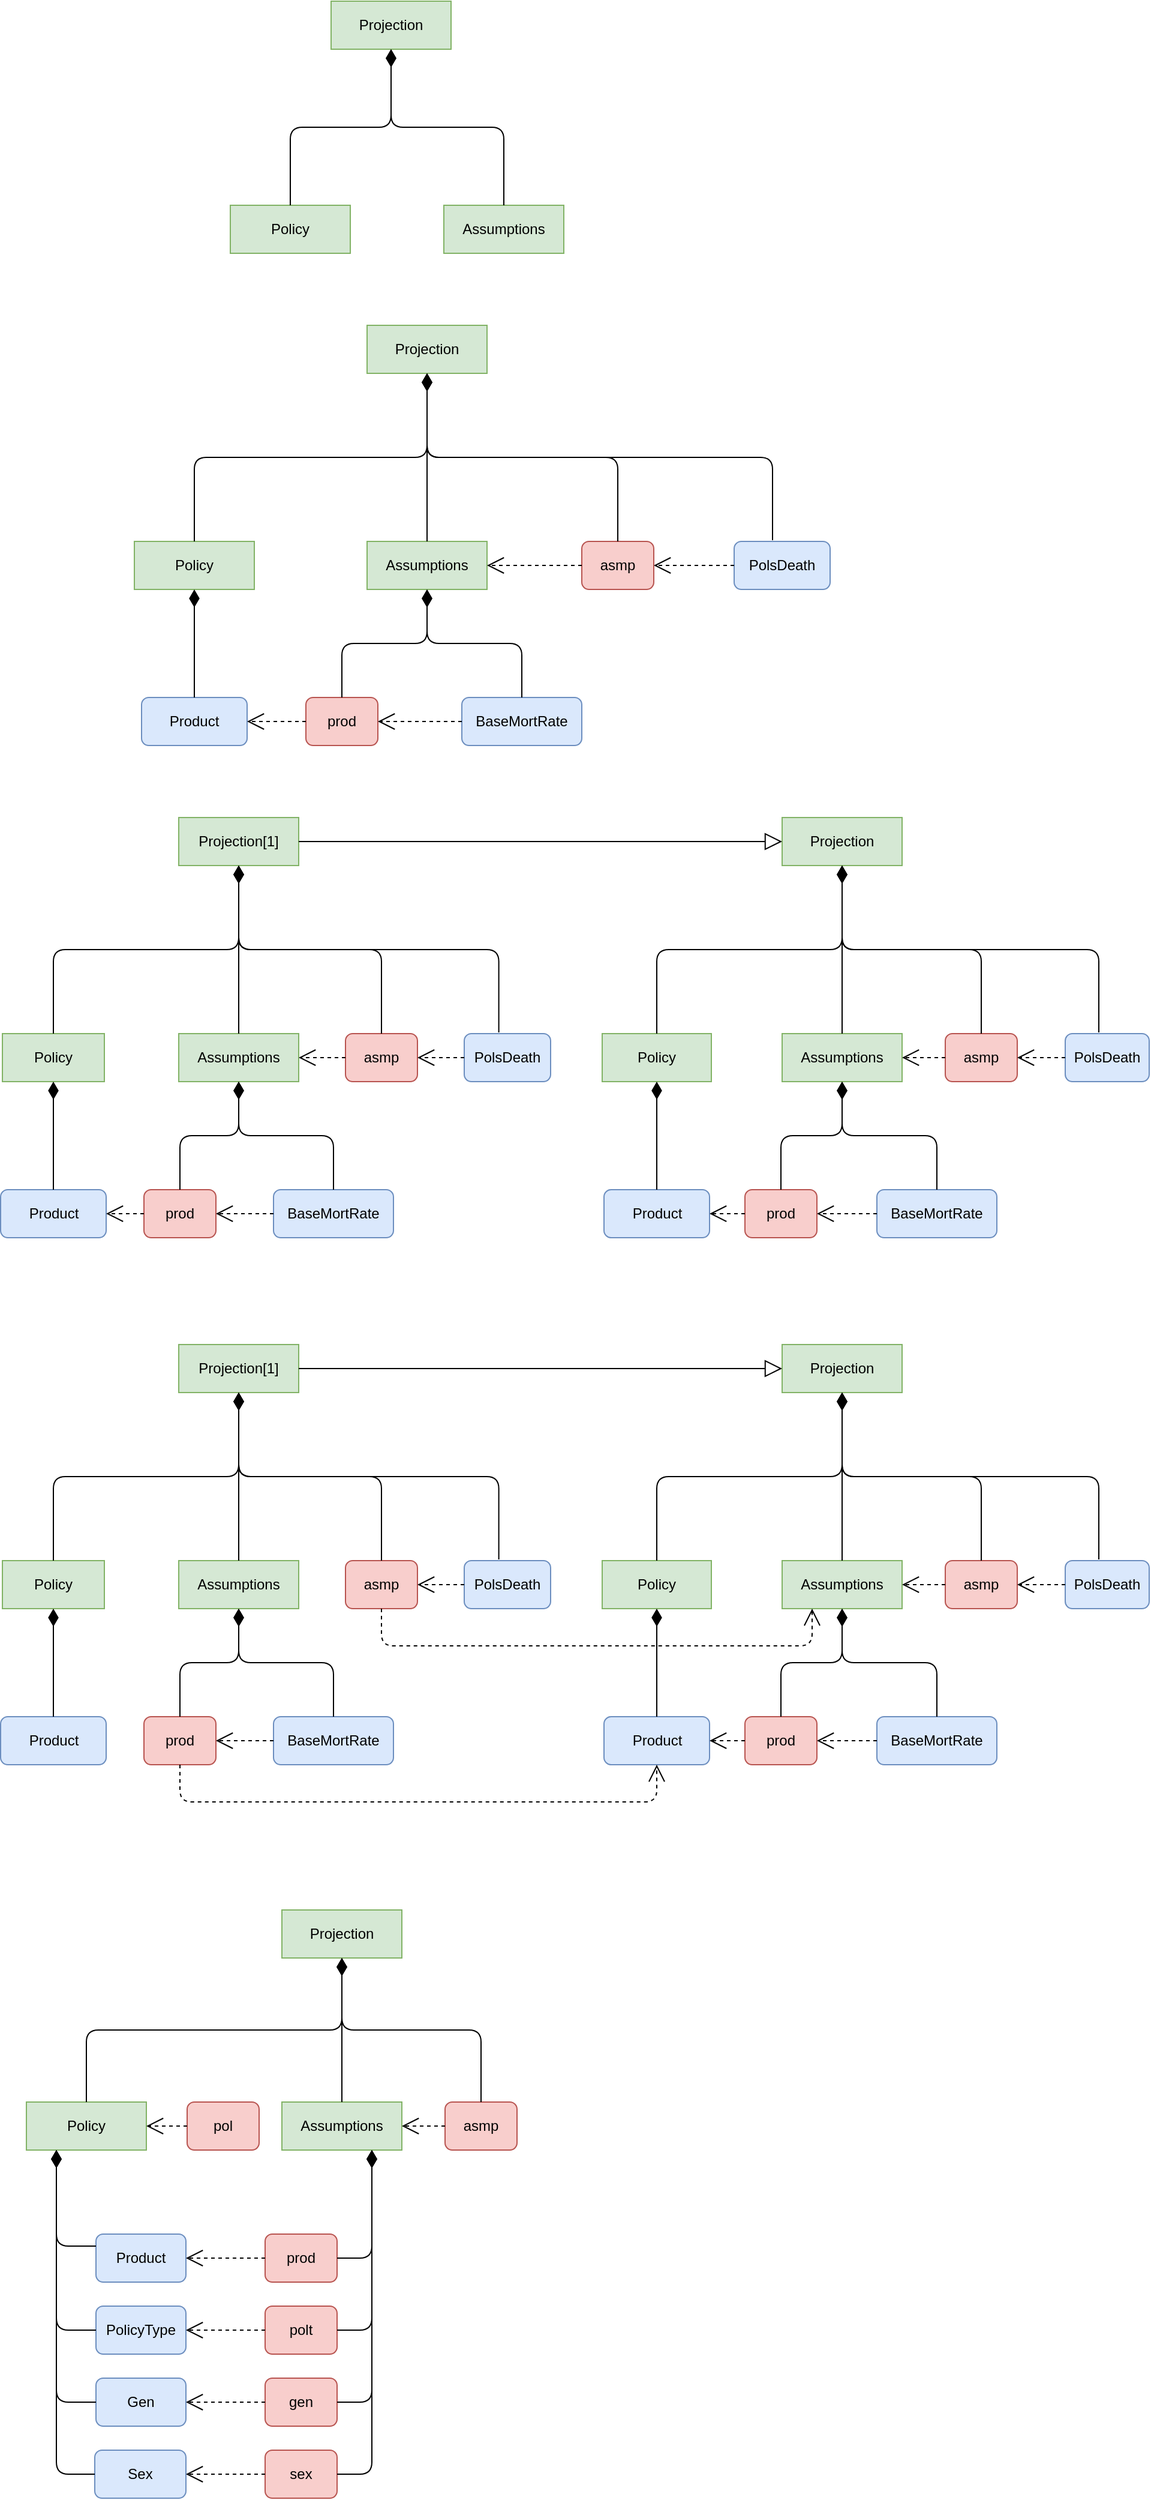 <mxfile version="13.6.2" type="device"><diagram id="m_EPO4i9GyNIxP_G-OGp" name="Page-1"><mxGraphModel dx="2387" dy="968" grid="1" gridSize="10" guides="1" tooltips="1" connect="1" arrows="1" fold="1" page="1" pageScale="1" pageWidth="827" pageHeight="1169" math="0" shadow="0"><root><mxCell id="0"/><mxCell id="1" parent="0"/><mxCell id="fGiJlLng7dTFFNnTPy8S-1" value="Projection" style="rounded=0;whiteSpace=wrap;html=1;fillColor=#d5e8d4;strokeColor=#82b366;" vertex="1" parent="1"><mxGeometry x="294" y="320" width="100" height="40" as="geometry"/></mxCell><mxCell id="fGiJlLng7dTFFNnTPy8S-2" value="Policy" style="rounded=0;whiteSpace=wrap;html=1;fillColor=#d5e8d4;strokeColor=#82b366;" vertex="1" parent="1"><mxGeometry x="100" y="500" width="100" height="40" as="geometry"/></mxCell><mxCell id="fGiJlLng7dTFFNnTPy8S-11" value="" style="endArrow=diamondThin;endFill=1;endSize=12;html=1;entryX=0.5;entryY=1;entryDx=0;entryDy=0;exitX=0.5;exitY=0;exitDx=0;exitDy=0;edgeStyle=orthogonalEdgeStyle;" edge="1" parent="1" source="fGiJlLng7dTFFNnTPy8S-2" target="fGiJlLng7dTFFNnTPy8S-1"><mxGeometry width="160" relative="1" as="geometry"><mxPoint x="151" y="630" as="sourcePoint"/><mxPoint x="311" y="630" as="targetPoint"/></mxGeometry></mxCell><mxCell id="fGiJlLng7dTFFNnTPy8S-52" value="Assumptions" style="rounded=0;whiteSpace=wrap;html=1;fillColor=#d5e8d4;strokeColor=#82b366;" vertex="1" parent="1"><mxGeometry x="294" y="500" width="100" height="40" as="geometry"/></mxCell><mxCell id="fGiJlLng7dTFFNnTPy8S-54" value="PolsDeath" style="rounded=1;whiteSpace=wrap;html=1;fillColor=#dae8fc;strokeColor=#6c8ebf;" vertex="1" parent="1"><mxGeometry x="600" y="500" width="80" height="40" as="geometry"/></mxCell><mxCell id="fGiJlLng7dTFFNnTPy8S-55" value="BaseMortRate" style="rounded=1;whiteSpace=wrap;html=1;fillColor=#dae8fc;strokeColor=#6c8ebf;" vertex="1" parent="1"><mxGeometry x="373" y="630" width="100" height="40" as="geometry"/></mxCell><mxCell id="fGiJlLng7dTFFNnTPy8S-56" value="Product" style="rounded=1;whiteSpace=wrap;html=1;fillColor=#dae8fc;strokeColor=#6c8ebf;" vertex="1" parent="1"><mxGeometry x="106" y="630" width="88" height="40" as="geometry"/></mxCell><mxCell id="fGiJlLng7dTFFNnTPy8S-57" value="" style="endArrow=diamondThin;endFill=1;endSize=12;html=1;entryX=0.5;entryY=1;entryDx=0;entryDy=0;exitX=0.5;exitY=0;exitDx=0;exitDy=0;edgeStyle=orthogonalEdgeStyle;" edge="1" parent="1" source="fGiJlLng7dTFFNnTPy8S-52" target="fGiJlLng7dTFFNnTPy8S-1"><mxGeometry width="160" relative="1" as="geometry"><mxPoint x="191" y="510" as="sourcePoint"/><mxPoint x="281" y="420" as="targetPoint"/></mxGeometry></mxCell><mxCell id="fGiJlLng7dTFFNnTPy8S-58" value="" style="endArrow=diamondThin;endFill=1;endSize=12;html=1;entryX=0.5;entryY=1;entryDx=0;entryDy=0;exitX=0.5;exitY=0;exitDx=0;exitDy=0;edgeStyle=orthogonalEdgeStyle;" edge="1" parent="1" source="fGiJlLng7dTFFNnTPy8S-56" target="fGiJlLng7dTFFNnTPy8S-2"><mxGeometry width="160" relative="1" as="geometry"><mxPoint x="160" y="510" as="sourcePoint"/><mxPoint x="236" y="420" as="targetPoint"/></mxGeometry></mxCell><mxCell id="fGiJlLng7dTFFNnTPy8S-59" value="" style="endArrow=diamondThin;endFill=1;endSize=12;html=1;entryX=0.5;entryY=1;entryDx=0;entryDy=0;exitX=0.5;exitY=0;exitDx=0;exitDy=0;edgeStyle=orthogonalEdgeStyle;" edge="1" parent="1" source="fGiJlLng7dTFFNnTPy8S-55" target="fGiJlLng7dTFFNnTPy8S-52"><mxGeometry width="160" relative="1" as="geometry"><mxPoint x="183" y="620" as="sourcePoint"/><mxPoint x="191" y="550" as="targetPoint"/></mxGeometry></mxCell><mxCell id="fGiJlLng7dTFFNnTPy8S-60" value="asmp" style="rounded=1;whiteSpace=wrap;html=1;fillColor=#f8cecc;strokeColor=#b85450;" vertex="1" parent="1"><mxGeometry x="473" y="500" width="60" height="40" as="geometry"/></mxCell><mxCell id="fGiJlLng7dTFFNnTPy8S-61" value="prod" style="rounded=1;whiteSpace=wrap;html=1;fillColor=#f8cecc;strokeColor=#b85450;" vertex="1" parent="1"><mxGeometry x="243" y="630" width="60" height="40" as="geometry"/></mxCell><mxCell id="fGiJlLng7dTFFNnTPy8S-62" value="" style="endArrow=diamondThin;endFill=1;endSize=12;html=1;entryX=0.5;entryY=1;entryDx=0;entryDy=0;exitX=0.5;exitY=0;exitDx=0;exitDy=0;edgeStyle=orthogonalEdgeStyle;" edge="1" parent="1" source="fGiJlLng7dTFFNnTPy8S-60" target="fGiJlLng7dTFFNnTPy8S-1"><mxGeometry width="160" relative="1" as="geometry"><mxPoint x="331" y="510" as="sourcePoint"/><mxPoint x="267" y="400" as="targetPoint"/></mxGeometry></mxCell><mxCell id="fGiJlLng7dTFFNnTPy8S-63" value="" style="endArrow=diamondThin;endFill=1;endSize=12;html=1;entryX=0.5;entryY=1;entryDx=0;entryDy=0;exitX=0.5;exitY=0;exitDx=0;exitDy=0;edgeStyle=orthogonalEdgeStyle;" edge="1" parent="1" source="fGiJlLng7dTFFNnTPy8S-61" target="fGiJlLng7dTFFNnTPy8S-52"><mxGeometry width="160" relative="1" as="geometry"><mxPoint x="433" y="640" as="sourcePoint"/><mxPoint x="331" y="550" as="targetPoint"/></mxGeometry></mxCell><mxCell id="fGiJlLng7dTFFNnTPy8S-64" value="" style="endArrow=open;endSize=12;dashed=1;html=1;entryX=1;entryY=0.5;entryDx=0;entryDy=0;exitX=0;exitY=0.5;exitDx=0;exitDy=0;" edge="1" parent="1" source="fGiJlLng7dTFFNnTPy8S-61" target="fGiJlLng7dTFFNnTPy8S-56"><mxGeometry width="160" relative="1" as="geometry"><mxPoint x="242" y="650" as="sourcePoint"/><mxPoint x="195.5" y="710" as="targetPoint"/></mxGeometry></mxCell><mxCell id="fGiJlLng7dTFFNnTPy8S-66" value="" style="endArrow=diamondThin;endFill=1;endSize=12;html=1;entryX=0.5;entryY=1;entryDx=0;entryDy=0;exitX=0.4;exitY=-0.025;exitDx=0;exitDy=0;edgeStyle=orthogonalEdgeStyle;exitPerimeter=0;" edge="1" parent="1" source="fGiJlLng7dTFFNnTPy8S-54" target="fGiJlLng7dTFFNnTPy8S-1"><mxGeometry width="160" relative="1" as="geometry"><mxPoint x="483" y="510" as="sourcePoint"/><mxPoint x="354" y="370" as="targetPoint"/></mxGeometry></mxCell><mxCell id="fGiJlLng7dTFFNnTPy8S-69" value="" style="endArrow=open;endSize=12;dashed=1;html=1;entryX=1;entryY=0.5;entryDx=0;entryDy=0;exitX=0;exitY=0.5;exitDx=0;exitDy=0;" edge="1" parent="1" source="fGiJlLng7dTFFNnTPy8S-60" target="fGiJlLng7dTFFNnTPy8S-52"><mxGeometry width="160" relative="1" as="geometry"><mxPoint x="283" y="660" as="sourcePoint"/><mxPoint x="235" y="660" as="targetPoint"/></mxGeometry></mxCell><mxCell id="fGiJlLng7dTFFNnTPy8S-70" value="" style="endArrow=open;endSize=12;dashed=1;html=1;entryX=1;entryY=0.5;entryDx=0;entryDy=0;exitX=0;exitY=0.5;exitDx=0;exitDy=0;" edge="1" parent="1" source="fGiJlLng7dTFFNnTPy8S-54" target="fGiJlLng7dTFFNnTPy8S-60"><mxGeometry width="160" relative="1" as="geometry"><mxPoint x="563" y="519.5" as="sourcePoint"/><mxPoint x="514" y="519.5" as="targetPoint"/></mxGeometry></mxCell><mxCell id="fGiJlLng7dTFFNnTPy8S-71" value="" style="endArrow=open;endSize=12;dashed=1;html=1;entryX=1;entryY=0.5;entryDx=0;entryDy=0;exitX=0;exitY=0.5;exitDx=0;exitDy=0;" edge="1" parent="1" source="fGiJlLng7dTFFNnTPy8S-55" target="fGiJlLng7dTFFNnTPy8S-61"><mxGeometry width="160" relative="1" as="geometry"><mxPoint x="253" y="660" as="sourcePoint"/><mxPoint x="204" y="660" as="targetPoint"/></mxGeometry></mxCell><mxCell id="fGiJlLng7dTFFNnTPy8S-72" value="Projection" style="rounded=0;whiteSpace=wrap;html=1;fillColor=#d5e8d4;strokeColor=#82b366;" vertex="1" parent="1"><mxGeometry x="264" y="50" width="100" height="40" as="geometry"/></mxCell><mxCell id="fGiJlLng7dTFFNnTPy8S-73" value="Policy" style="rounded=0;whiteSpace=wrap;html=1;fillColor=#d5e8d4;strokeColor=#82b366;" vertex="1" parent="1"><mxGeometry x="180" y="220" width="100" height="40" as="geometry"/></mxCell><mxCell id="fGiJlLng7dTFFNnTPy8S-74" value="" style="endArrow=diamondThin;endFill=1;endSize=12;html=1;entryX=0.5;entryY=1;entryDx=0;entryDy=0;exitX=0.5;exitY=0;exitDx=0;exitDy=0;edgeStyle=orthogonalEdgeStyle;" edge="1" parent="1" source="fGiJlLng7dTFFNnTPy8S-73" target="fGiJlLng7dTFFNnTPy8S-72"><mxGeometry width="160" relative="1" as="geometry"><mxPoint x="121" y="360" as="sourcePoint"/><mxPoint x="281" y="360" as="targetPoint"/></mxGeometry></mxCell><mxCell id="fGiJlLng7dTFFNnTPy8S-75" value="Assumptions" style="rounded=0;whiteSpace=wrap;html=1;fillColor=#d5e8d4;strokeColor=#82b366;" vertex="1" parent="1"><mxGeometry x="358" y="220" width="100" height="40" as="geometry"/></mxCell><mxCell id="fGiJlLng7dTFFNnTPy8S-76" value="" style="endArrow=diamondThin;endFill=1;endSize=12;html=1;entryX=0.5;entryY=1;entryDx=0;entryDy=0;exitX=0.5;exitY=0;exitDx=0;exitDy=0;edgeStyle=orthogonalEdgeStyle;" edge="1" parent="1" source="fGiJlLng7dTFFNnTPy8S-75" target="fGiJlLng7dTFFNnTPy8S-72"><mxGeometry width="160" relative="1" as="geometry"><mxPoint x="161" y="240" as="sourcePoint"/><mxPoint x="251" y="150" as="targetPoint"/></mxGeometry></mxCell><mxCell id="fGiJlLng7dTFFNnTPy8S-77" value="Projection" style="rounded=0;whiteSpace=wrap;html=1;fillColor=#d5e8d4;strokeColor=#82b366;" vertex="1" parent="1"><mxGeometry x="640" y="730" width="100" height="40" as="geometry"/></mxCell><mxCell id="fGiJlLng7dTFFNnTPy8S-78" value="Policy" style="rounded=0;whiteSpace=wrap;html=1;fillColor=#d5e8d4;strokeColor=#82b366;" vertex="1" parent="1"><mxGeometry x="490" y="910" width="91" height="40" as="geometry"/></mxCell><mxCell id="fGiJlLng7dTFFNnTPy8S-79" value="" style="endArrow=diamondThin;endFill=1;endSize=12;html=1;entryX=0.5;entryY=1;entryDx=0;entryDy=0;exitX=0.5;exitY=0;exitDx=0;exitDy=0;edgeStyle=orthogonalEdgeStyle;" edge="1" parent="1" source="fGiJlLng7dTFFNnTPy8S-78" target="fGiJlLng7dTFFNnTPy8S-77"><mxGeometry width="160" relative="1" as="geometry"><mxPoint x="497" y="1040" as="sourcePoint"/><mxPoint x="657" y="1040" as="targetPoint"/></mxGeometry></mxCell><mxCell id="fGiJlLng7dTFFNnTPy8S-80" value="Assumptions" style="rounded=0;whiteSpace=wrap;html=1;fillColor=#d5e8d4;strokeColor=#82b366;" vertex="1" parent="1"><mxGeometry x="640" y="910" width="100" height="40" as="geometry"/></mxCell><mxCell id="fGiJlLng7dTFFNnTPy8S-81" value="PolsDeath" style="rounded=1;whiteSpace=wrap;html=1;fillColor=#dae8fc;strokeColor=#6c8ebf;" vertex="1" parent="1"><mxGeometry x="876" y="910" width="70" height="40" as="geometry"/></mxCell><mxCell id="fGiJlLng7dTFFNnTPy8S-82" value="BaseMortRate" style="rounded=1;whiteSpace=wrap;html=1;fillColor=#dae8fc;strokeColor=#6c8ebf;" vertex="1" parent="1"><mxGeometry x="719" y="1040" width="100" height="40" as="geometry"/></mxCell><mxCell id="fGiJlLng7dTFFNnTPy8S-83" value="Product" style="rounded=1;whiteSpace=wrap;html=1;fillColor=#dae8fc;strokeColor=#6c8ebf;" vertex="1" parent="1"><mxGeometry x="491.5" y="1040" width="88" height="40" as="geometry"/></mxCell><mxCell id="fGiJlLng7dTFFNnTPy8S-84" value="" style="endArrow=diamondThin;endFill=1;endSize=12;html=1;entryX=0.5;entryY=1;entryDx=0;entryDy=0;exitX=0.5;exitY=0;exitDx=0;exitDy=0;edgeStyle=orthogonalEdgeStyle;" edge="1" parent="1" source="fGiJlLng7dTFFNnTPy8S-80" target="fGiJlLng7dTFFNnTPy8S-77"><mxGeometry width="160" relative="1" as="geometry"><mxPoint x="537" y="920" as="sourcePoint"/><mxPoint x="627" y="830" as="targetPoint"/></mxGeometry></mxCell><mxCell id="fGiJlLng7dTFFNnTPy8S-85" value="" style="endArrow=diamondThin;endFill=1;endSize=12;html=1;entryX=0.5;entryY=1;entryDx=0;entryDy=0;exitX=0.5;exitY=0;exitDx=0;exitDy=0;edgeStyle=orthogonalEdgeStyle;" edge="1" parent="1" source="fGiJlLng7dTFFNnTPy8S-83" target="fGiJlLng7dTFFNnTPy8S-78"><mxGeometry width="160" relative="1" as="geometry"><mxPoint x="541" y="920" as="sourcePoint"/><mxPoint x="617" y="830" as="targetPoint"/></mxGeometry></mxCell><mxCell id="fGiJlLng7dTFFNnTPy8S-86" value="" style="endArrow=diamondThin;endFill=1;endSize=12;html=1;entryX=0.5;entryY=1;entryDx=0;entryDy=0;exitX=0.5;exitY=0;exitDx=0;exitDy=0;edgeStyle=orthogonalEdgeStyle;" edge="1" parent="1" source="fGiJlLng7dTFFNnTPy8S-82" target="fGiJlLng7dTFFNnTPy8S-80"><mxGeometry width="160" relative="1" as="geometry"><mxPoint x="529" y="1030" as="sourcePoint"/><mxPoint x="537" y="960" as="targetPoint"/></mxGeometry></mxCell><mxCell id="fGiJlLng7dTFFNnTPy8S-87" value="asmp" style="rounded=1;whiteSpace=wrap;html=1;fillColor=#f8cecc;strokeColor=#b85450;" vertex="1" parent="1"><mxGeometry x="776" y="910" width="60" height="40" as="geometry"/></mxCell><mxCell id="fGiJlLng7dTFFNnTPy8S-88" value="prod" style="rounded=1;whiteSpace=wrap;html=1;fillColor=#f8cecc;strokeColor=#b85450;" vertex="1" parent="1"><mxGeometry x="609" y="1040" width="60" height="40" as="geometry"/></mxCell><mxCell id="fGiJlLng7dTFFNnTPy8S-89" value="" style="endArrow=diamondThin;endFill=1;endSize=12;html=1;entryX=0.5;entryY=1;entryDx=0;entryDy=0;exitX=0.5;exitY=0;exitDx=0;exitDy=0;edgeStyle=orthogonalEdgeStyle;" edge="1" parent="1" source="fGiJlLng7dTFFNnTPy8S-87" target="fGiJlLng7dTFFNnTPy8S-77"><mxGeometry width="160" relative="1" as="geometry"><mxPoint x="677" y="920" as="sourcePoint"/><mxPoint x="613" y="810" as="targetPoint"/></mxGeometry></mxCell><mxCell id="fGiJlLng7dTFFNnTPy8S-90" value="" style="endArrow=diamondThin;endFill=1;endSize=12;html=1;entryX=0.5;entryY=1;entryDx=0;entryDy=0;exitX=0.5;exitY=0;exitDx=0;exitDy=0;edgeStyle=orthogonalEdgeStyle;" edge="1" parent="1" source="fGiJlLng7dTFFNnTPy8S-88" target="fGiJlLng7dTFFNnTPy8S-80"><mxGeometry width="160" relative="1" as="geometry"><mxPoint x="779" y="1050" as="sourcePoint"/><mxPoint x="677" y="960" as="targetPoint"/></mxGeometry></mxCell><mxCell id="fGiJlLng7dTFFNnTPy8S-92" value="" style="endArrow=diamondThin;endFill=1;endSize=12;html=1;entryX=0.5;entryY=1;entryDx=0;entryDy=0;exitX=0.4;exitY=-0.025;exitDx=0;exitDy=0;edgeStyle=orthogonalEdgeStyle;exitPerimeter=0;" edge="1" parent="1" source="fGiJlLng7dTFFNnTPy8S-81" target="fGiJlLng7dTFFNnTPy8S-77"><mxGeometry width="160" relative="1" as="geometry"><mxPoint x="829" y="920" as="sourcePoint"/><mxPoint x="700" y="780" as="targetPoint"/></mxGeometry></mxCell><mxCell id="fGiJlLng7dTFFNnTPy8S-93" value="" style="endArrow=open;endSize=12;dashed=1;html=1;entryX=1;entryY=0.5;entryDx=0;entryDy=0;exitX=0;exitY=0.5;exitDx=0;exitDy=0;" edge="1" parent="1" source="fGiJlLng7dTFFNnTPy8S-87" target="fGiJlLng7dTFFNnTPy8S-80"><mxGeometry width="160" relative="1" as="geometry"><mxPoint x="629" y="1070" as="sourcePoint"/><mxPoint x="581" y="1070" as="targetPoint"/></mxGeometry></mxCell><mxCell id="fGiJlLng7dTFFNnTPy8S-94" value="" style="endArrow=open;endSize=12;dashed=1;html=1;entryX=1;entryY=0.5;entryDx=0;entryDy=0;exitX=0;exitY=0.5;exitDx=0;exitDy=0;" edge="1" parent="1" source="fGiJlLng7dTFFNnTPy8S-81" target="fGiJlLng7dTFFNnTPy8S-87"><mxGeometry width="160" relative="1" as="geometry"><mxPoint x="909" y="929.5" as="sourcePoint"/><mxPoint x="860" y="929.5" as="targetPoint"/></mxGeometry></mxCell><mxCell id="fGiJlLng7dTFFNnTPy8S-95" value="" style="endArrow=open;endSize=12;dashed=1;html=1;entryX=1;entryY=0.5;entryDx=0;entryDy=0;exitX=0;exitY=0.5;exitDx=0;exitDy=0;" edge="1" parent="1" source="fGiJlLng7dTFFNnTPy8S-82" target="fGiJlLng7dTFFNnTPy8S-88"><mxGeometry width="160" relative="1" as="geometry"><mxPoint x="599" y="1070" as="sourcePoint"/><mxPoint x="550" y="1070" as="targetPoint"/></mxGeometry></mxCell><mxCell id="fGiJlLng7dTFFNnTPy8S-96" value="Projection[1]" style="rounded=0;whiteSpace=wrap;html=1;fillColor=#d5e8d4;strokeColor=#82b366;" vertex="1" parent="1"><mxGeometry x="137" y="730" width="100" height="40" as="geometry"/></mxCell><mxCell id="fGiJlLng7dTFFNnTPy8S-97" value="Policy" style="rounded=0;whiteSpace=wrap;html=1;fillColor=#d5e8d4;strokeColor=#82b366;" vertex="1" parent="1"><mxGeometry x="-10" y="910" width="85" height="40" as="geometry"/></mxCell><mxCell id="fGiJlLng7dTFFNnTPy8S-98" value="" style="endArrow=diamondThin;endFill=1;endSize=12;html=1;entryX=0.5;entryY=1;entryDx=0;entryDy=0;exitX=0.5;exitY=0;exitDx=0;exitDy=0;edgeStyle=orthogonalEdgeStyle;" edge="1" parent="1" source="fGiJlLng7dTFFNnTPy8S-97" target="fGiJlLng7dTFFNnTPy8S-96"><mxGeometry width="160" relative="1" as="geometry"><mxPoint x="-39" y="1040" as="sourcePoint"/><mxPoint x="121" y="1040" as="targetPoint"/></mxGeometry></mxCell><mxCell id="fGiJlLng7dTFFNnTPy8S-99" value="Assumptions" style="rounded=0;whiteSpace=wrap;html=1;fillColor=#d5e8d4;strokeColor=#82b366;" vertex="1" parent="1"><mxGeometry x="137" y="910" width="100" height="40" as="geometry"/></mxCell><mxCell id="fGiJlLng7dTFFNnTPy8S-100" value="PolsDeath" style="rounded=1;whiteSpace=wrap;html=1;fillColor=#dae8fc;strokeColor=#6c8ebf;" vertex="1" parent="1"><mxGeometry x="375" y="910" width="72" height="40" as="geometry"/></mxCell><mxCell id="fGiJlLng7dTFFNnTPy8S-101" value="BaseMortRate" style="rounded=1;whiteSpace=wrap;html=1;fillColor=#dae8fc;strokeColor=#6c8ebf;" vertex="1" parent="1"><mxGeometry x="216" y="1040" width="100" height="40" as="geometry"/></mxCell><mxCell id="fGiJlLng7dTFFNnTPy8S-102" value="Product" style="rounded=1;whiteSpace=wrap;html=1;fillColor=#dae8fc;strokeColor=#6c8ebf;" vertex="1" parent="1"><mxGeometry x="-11.5" y="1040" width="88" height="40" as="geometry"/></mxCell><mxCell id="fGiJlLng7dTFFNnTPy8S-103" value="" style="endArrow=diamondThin;endFill=1;endSize=12;html=1;entryX=0.5;entryY=1;entryDx=0;entryDy=0;exitX=0.5;exitY=0;exitDx=0;exitDy=0;edgeStyle=orthogonalEdgeStyle;" edge="1" parent="1" source="fGiJlLng7dTFFNnTPy8S-99" target="fGiJlLng7dTFFNnTPy8S-96"><mxGeometry width="160" relative="1" as="geometry"><mxPoint x="1" y="920" as="sourcePoint"/><mxPoint x="91" y="830" as="targetPoint"/></mxGeometry></mxCell><mxCell id="fGiJlLng7dTFFNnTPy8S-104" value="" style="endArrow=diamondThin;endFill=1;endSize=12;html=1;entryX=0.5;entryY=1;entryDx=0;entryDy=0;exitX=0.5;exitY=0;exitDx=0;exitDy=0;edgeStyle=orthogonalEdgeStyle;" edge="1" parent="1" source="fGiJlLng7dTFFNnTPy8S-102" target="fGiJlLng7dTFFNnTPy8S-97"><mxGeometry width="160" relative="1" as="geometry"><mxPoint x="35" y="920" as="sourcePoint"/><mxPoint x="111" y="830" as="targetPoint"/></mxGeometry></mxCell><mxCell id="fGiJlLng7dTFFNnTPy8S-105" value="" style="endArrow=diamondThin;endFill=1;endSize=12;html=1;entryX=0.5;entryY=1;entryDx=0;entryDy=0;exitX=0.5;exitY=0;exitDx=0;exitDy=0;edgeStyle=orthogonalEdgeStyle;" edge="1" parent="1" source="fGiJlLng7dTFFNnTPy8S-101" target="fGiJlLng7dTFFNnTPy8S-99"><mxGeometry width="160" relative="1" as="geometry"><mxPoint x="26" y="1030" as="sourcePoint"/><mxPoint x="34" y="960" as="targetPoint"/></mxGeometry></mxCell><mxCell id="fGiJlLng7dTFFNnTPy8S-106" value="asmp" style="rounded=1;whiteSpace=wrap;html=1;fillColor=#f8cecc;strokeColor=#b85450;" vertex="1" parent="1"><mxGeometry x="276" y="910" width="60" height="40" as="geometry"/></mxCell><mxCell id="fGiJlLng7dTFFNnTPy8S-107" value="prod" style="rounded=1;whiteSpace=wrap;html=1;fillColor=#f8cecc;strokeColor=#b85450;" vertex="1" parent="1"><mxGeometry x="108" y="1040" width="60" height="40" as="geometry"/></mxCell><mxCell id="fGiJlLng7dTFFNnTPy8S-108" value="" style="endArrow=diamondThin;endFill=1;endSize=12;html=1;entryX=0.5;entryY=1;entryDx=0;entryDy=0;exitX=0.5;exitY=0;exitDx=0;exitDy=0;edgeStyle=orthogonalEdgeStyle;" edge="1" parent="1" source="fGiJlLng7dTFFNnTPy8S-106" target="fGiJlLng7dTFFNnTPy8S-96"><mxGeometry width="160" relative="1" as="geometry"><mxPoint x="141" y="920" as="sourcePoint"/><mxPoint x="77" y="810" as="targetPoint"/></mxGeometry></mxCell><mxCell id="fGiJlLng7dTFFNnTPy8S-109" value="" style="endArrow=diamondThin;endFill=1;endSize=12;html=1;entryX=0.5;entryY=1;entryDx=0;entryDy=0;exitX=0.5;exitY=0;exitDx=0;exitDy=0;edgeStyle=orthogonalEdgeStyle;" edge="1" parent="1" source="fGiJlLng7dTFFNnTPy8S-107" target="fGiJlLng7dTFFNnTPy8S-99"><mxGeometry width="160" relative="1" as="geometry"><mxPoint x="276" y="1050" as="sourcePoint"/><mxPoint x="174" y="960" as="targetPoint"/></mxGeometry></mxCell><mxCell id="fGiJlLng7dTFFNnTPy8S-110" value="" style="endArrow=open;endSize=12;dashed=1;html=1;entryX=1;entryY=0.5;entryDx=0;entryDy=0;exitX=0;exitY=0.5;exitDx=0;exitDy=0;" edge="1" parent="1" source="fGiJlLng7dTFFNnTPy8S-107" target="fGiJlLng7dTFFNnTPy8S-102"><mxGeometry width="160" relative="1" as="geometry"><mxPoint x="85" y="1060" as="sourcePoint"/><mxPoint x="38.5" y="1120" as="targetPoint"/></mxGeometry></mxCell><mxCell id="fGiJlLng7dTFFNnTPy8S-111" value="" style="endArrow=diamondThin;endFill=1;endSize=12;html=1;entryX=0.5;entryY=1;entryDx=0;entryDy=0;exitX=0.4;exitY=-0.025;exitDx=0;exitDy=0;edgeStyle=orthogonalEdgeStyle;exitPerimeter=0;" edge="1" parent="1" source="fGiJlLng7dTFFNnTPy8S-100" target="fGiJlLng7dTFFNnTPy8S-96"><mxGeometry width="160" relative="1" as="geometry"><mxPoint x="293" y="920" as="sourcePoint"/><mxPoint x="164" y="780" as="targetPoint"/></mxGeometry></mxCell><mxCell id="fGiJlLng7dTFFNnTPy8S-112" value="" style="endArrow=open;endSize=12;dashed=1;html=1;entryX=1;entryY=0.5;entryDx=0;entryDy=0;exitX=0;exitY=0.5;exitDx=0;exitDy=0;" edge="1" parent="1" source="fGiJlLng7dTFFNnTPy8S-106" target="fGiJlLng7dTFFNnTPy8S-99"><mxGeometry width="160" relative="1" as="geometry"><mxPoint x="126" y="1070" as="sourcePoint"/><mxPoint x="78" y="1070" as="targetPoint"/></mxGeometry></mxCell><mxCell id="fGiJlLng7dTFFNnTPy8S-113" value="" style="endArrow=open;endSize=12;dashed=1;html=1;entryX=1;entryY=0.5;entryDx=0;entryDy=0;exitX=0;exitY=0.5;exitDx=0;exitDy=0;" edge="1" parent="1" source="fGiJlLng7dTFFNnTPy8S-100" target="fGiJlLng7dTFFNnTPy8S-106"><mxGeometry width="160" relative="1" as="geometry"><mxPoint x="406" y="929.5" as="sourcePoint"/><mxPoint x="357" y="929.5" as="targetPoint"/></mxGeometry></mxCell><mxCell id="fGiJlLng7dTFFNnTPy8S-114" value="" style="endArrow=open;endSize=12;dashed=1;html=1;entryX=1;entryY=0.5;entryDx=0;entryDy=0;exitX=0;exitY=0.5;exitDx=0;exitDy=0;" edge="1" parent="1" source="fGiJlLng7dTFFNnTPy8S-101" target="fGiJlLng7dTFFNnTPy8S-107"><mxGeometry width="160" relative="1" as="geometry"><mxPoint x="96" y="1070" as="sourcePoint"/><mxPoint x="47" y="1070" as="targetPoint"/></mxGeometry></mxCell><mxCell id="fGiJlLng7dTFFNnTPy8S-115" value="" style="endArrow=block;endSize=12;endFill=0;html=1;" edge="1" parent="1" source="fGiJlLng7dTFFNnTPy8S-96" target="fGiJlLng7dTFFNnTPy8S-77"><mxGeometry width="160" relative="1" as="geometry"><mxPoint x="354.5" y="749.5" as="sourcePoint"/><mxPoint x="512.5" y="749.5" as="targetPoint"/></mxGeometry></mxCell><mxCell id="fGiJlLng7dTFFNnTPy8S-117" value="" style="endArrow=open;endSize=12;dashed=1;html=1;entryX=1;entryY=0.5;entryDx=0;entryDy=0;exitX=0;exitY=0.5;exitDx=0;exitDy=0;" edge="1" parent="1" source="fGiJlLng7dTFFNnTPy8S-88" target="fGiJlLng7dTFFNnTPy8S-83"><mxGeometry width="160" relative="1" as="geometry"><mxPoint x="586" y="1060" as="sourcePoint"/><mxPoint x="659" y="1070" as="targetPoint"/></mxGeometry></mxCell><mxCell id="fGiJlLng7dTFFNnTPy8S-118" value="Projection" style="rounded=0;whiteSpace=wrap;html=1;fillColor=#d5e8d4;strokeColor=#82b366;" vertex="1" parent="1"><mxGeometry x="640" y="1169" width="100" height="40" as="geometry"/></mxCell><mxCell id="fGiJlLng7dTFFNnTPy8S-119" value="Policy" style="rounded=0;whiteSpace=wrap;html=1;fillColor=#d5e8d4;strokeColor=#82b366;" vertex="1" parent="1"><mxGeometry x="490" y="1349" width="91" height="40" as="geometry"/></mxCell><mxCell id="fGiJlLng7dTFFNnTPy8S-120" value="" style="endArrow=diamondThin;endFill=1;endSize=12;html=1;entryX=0.5;entryY=1;entryDx=0;entryDy=0;exitX=0.5;exitY=0;exitDx=0;exitDy=0;edgeStyle=orthogonalEdgeStyle;" edge="1" parent="1" source="fGiJlLng7dTFFNnTPy8S-119" target="fGiJlLng7dTFFNnTPy8S-118"><mxGeometry width="160" relative="1" as="geometry"><mxPoint x="497" y="1479" as="sourcePoint"/><mxPoint x="657" y="1479" as="targetPoint"/></mxGeometry></mxCell><mxCell id="fGiJlLng7dTFFNnTPy8S-121" value="Assumptions" style="rounded=0;whiteSpace=wrap;html=1;fillColor=#d5e8d4;strokeColor=#82b366;" vertex="1" parent="1"><mxGeometry x="640" y="1349" width="100" height="40" as="geometry"/></mxCell><mxCell id="fGiJlLng7dTFFNnTPy8S-122" value="PolsDeath" style="rounded=1;whiteSpace=wrap;html=1;fillColor=#dae8fc;strokeColor=#6c8ebf;" vertex="1" parent="1"><mxGeometry x="876" y="1349" width="70" height="40" as="geometry"/></mxCell><mxCell id="fGiJlLng7dTFFNnTPy8S-123" value="BaseMortRate" style="rounded=1;whiteSpace=wrap;html=1;fillColor=#dae8fc;strokeColor=#6c8ebf;" vertex="1" parent="1"><mxGeometry x="719" y="1479" width="100" height="40" as="geometry"/></mxCell><mxCell id="fGiJlLng7dTFFNnTPy8S-124" value="Product" style="rounded=1;whiteSpace=wrap;html=1;fillColor=#dae8fc;strokeColor=#6c8ebf;" vertex="1" parent="1"><mxGeometry x="491.5" y="1479" width="88" height="40" as="geometry"/></mxCell><mxCell id="fGiJlLng7dTFFNnTPy8S-125" value="" style="endArrow=diamondThin;endFill=1;endSize=12;html=1;entryX=0.5;entryY=1;entryDx=0;entryDy=0;exitX=0.5;exitY=0;exitDx=0;exitDy=0;edgeStyle=orthogonalEdgeStyle;" edge="1" parent="1" source="fGiJlLng7dTFFNnTPy8S-121" target="fGiJlLng7dTFFNnTPy8S-118"><mxGeometry width="160" relative="1" as="geometry"><mxPoint x="537" y="1359" as="sourcePoint"/><mxPoint x="627" y="1269" as="targetPoint"/></mxGeometry></mxCell><mxCell id="fGiJlLng7dTFFNnTPy8S-126" value="" style="endArrow=diamondThin;endFill=1;endSize=12;html=1;entryX=0.5;entryY=1;entryDx=0;entryDy=0;exitX=0.5;exitY=0;exitDx=0;exitDy=0;edgeStyle=orthogonalEdgeStyle;" edge="1" parent="1" source="fGiJlLng7dTFFNnTPy8S-124" target="fGiJlLng7dTFFNnTPy8S-119"><mxGeometry width="160" relative="1" as="geometry"><mxPoint x="541" y="1359" as="sourcePoint"/><mxPoint x="617" y="1269" as="targetPoint"/></mxGeometry></mxCell><mxCell id="fGiJlLng7dTFFNnTPy8S-127" value="" style="endArrow=diamondThin;endFill=1;endSize=12;html=1;entryX=0.5;entryY=1;entryDx=0;entryDy=0;exitX=0.5;exitY=0;exitDx=0;exitDy=0;edgeStyle=orthogonalEdgeStyle;" edge="1" parent="1" source="fGiJlLng7dTFFNnTPy8S-123" target="fGiJlLng7dTFFNnTPy8S-121"><mxGeometry width="160" relative="1" as="geometry"><mxPoint x="529" y="1469" as="sourcePoint"/><mxPoint x="537" y="1399" as="targetPoint"/></mxGeometry></mxCell><mxCell id="fGiJlLng7dTFFNnTPy8S-128" value="asmp" style="rounded=1;whiteSpace=wrap;html=1;fillColor=#f8cecc;strokeColor=#b85450;" vertex="1" parent="1"><mxGeometry x="776" y="1349" width="60" height="40" as="geometry"/></mxCell><mxCell id="fGiJlLng7dTFFNnTPy8S-129" value="prod" style="rounded=1;whiteSpace=wrap;html=1;fillColor=#f8cecc;strokeColor=#b85450;" vertex="1" parent="1"><mxGeometry x="609" y="1479" width="60" height="40" as="geometry"/></mxCell><mxCell id="fGiJlLng7dTFFNnTPy8S-130" value="" style="endArrow=diamondThin;endFill=1;endSize=12;html=1;entryX=0.5;entryY=1;entryDx=0;entryDy=0;exitX=0.5;exitY=0;exitDx=0;exitDy=0;edgeStyle=orthogonalEdgeStyle;" edge="1" parent="1" source="fGiJlLng7dTFFNnTPy8S-128" target="fGiJlLng7dTFFNnTPy8S-118"><mxGeometry width="160" relative="1" as="geometry"><mxPoint x="677" y="1359" as="sourcePoint"/><mxPoint x="613" y="1249" as="targetPoint"/></mxGeometry></mxCell><mxCell id="fGiJlLng7dTFFNnTPy8S-131" value="" style="endArrow=diamondThin;endFill=1;endSize=12;html=1;entryX=0.5;entryY=1;entryDx=0;entryDy=0;exitX=0.5;exitY=0;exitDx=0;exitDy=0;edgeStyle=orthogonalEdgeStyle;" edge="1" parent="1" source="fGiJlLng7dTFFNnTPy8S-129" target="fGiJlLng7dTFFNnTPy8S-121"><mxGeometry width="160" relative="1" as="geometry"><mxPoint x="779" y="1489" as="sourcePoint"/><mxPoint x="677" y="1399" as="targetPoint"/></mxGeometry></mxCell><mxCell id="fGiJlLng7dTFFNnTPy8S-132" value="" style="endArrow=diamondThin;endFill=1;endSize=12;html=1;entryX=0.5;entryY=1;entryDx=0;entryDy=0;exitX=0.4;exitY=-0.025;exitDx=0;exitDy=0;edgeStyle=orthogonalEdgeStyle;exitPerimeter=0;" edge="1" parent="1" source="fGiJlLng7dTFFNnTPy8S-122" target="fGiJlLng7dTFFNnTPy8S-118"><mxGeometry width="160" relative="1" as="geometry"><mxPoint x="829" y="1359" as="sourcePoint"/><mxPoint x="700" y="1219" as="targetPoint"/></mxGeometry></mxCell><mxCell id="fGiJlLng7dTFFNnTPy8S-133" value="" style="endArrow=open;endSize=12;dashed=1;html=1;entryX=1;entryY=0.5;entryDx=0;entryDy=0;exitX=0;exitY=0.5;exitDx=0;exitDy=0;" edge="1" parent="1" source="fGiJlLng7dTFFNnTPy8S-128" target="fGiJlLng7dTFFNnTPy8S-121"><mxGeometry width="160" relative="1" as="geometry"><mxPoint x="629" y="1509" as="sourcePoint"/><mxPoint x="581" y="1509" as="targetPoint"/></mxGeometry></mxCell><mxCell id="fGiJlLng7dTFFNnTPy8S-134" value="" style="endArrow=open;endSize=12;dashed=1;html=1;entryX=1;entryY=0.5;entryDx=0;entryDy=0;exitX=0;exitY=0.5;exitDx=0;exitDy=0;" edge="1" parent="1" source="fGiJlLng7dTFFNnTPy8S-122" target="fGiJlLng7dTFFNnTPy8S-128"><mxGeometry width="160" relative="1" as="geometry"><mxPoint x="909" y="1368.5" as="sourcePoint"/><mxPoint x="860" y="1368.5" as="targetPoint"/></mxGeometry></mxCell><mxCell id="fGiJlLng7dTFFNnTPy8S-135" value="" style="endArrow=open;endSize=12;dashed=1;html=1;entryX=1;entryY=0.5;entryDx=0;entryDy=0;exitX=0;exitY=0.5;exitDx=0;exitDy=0;" edge="1" parent="1" source="fGiJlLng7dTFFNnTPy8S-123" target="fGiJlLng7dTFFNnTPy8S-129"><mxGeometry width="160" relative="1" as="geometry"><mxPoint x="599" y="1509" as="sourcePoint"/><mxPoint x="550" y="1509" as="targetPoint"/></mxGeometry></mxCell><mxCell id="fGiJlLng7dTFFNnTPy8S-136" value="Projection[1]" style="rounded=0;whiteSpace=wrap;html=1;fillColor=#d5e8d4;strokeColor=#82b366;" vertex="1" parent="1"><mxGeometry x="137" y="1169" width="100" height="40" as="geometry"/></mxCell><mxCell id="fGiJlLng7dTFFNnTPy8S-137" value="Policy" style="rounded=0;whiteSpace=wrap;html=1;fillColor=#d5e8d4;strokeColor=#82b366;" vertex="1" parent="1"><mxGeometry x="-10" y="1349" width="85" height="40" as="geometry"/></mxCell><mxCell id="fGiJlLng7dTFFNnTPy8S-138" value="" style="endArrow=diamondThin;endFill=1;endSize=12;html=1;entryX=0.5;entryY=1;entryDx=0;entryDy=0;exitX=0.5;exitY=0;exitDx=0;exitDy=0;edgeStyle=orthogonalEdgeStyle;" edge="1" parent="1" source="fGiJlLng7dTFFNnTPy8S-137" target="fGiJlLng7dTFFNnTPy8S-136"><mxGeometry width="160" relative="1" as="geometry"><mxPoint x="-39" y="1479" as="sourcePoint"/><mxPoint x="121" y="1479" as="targetPoint"/></mxGeometry></mxCell><mxCell id="fGiJlLng7dTFFNnTPy8S-139" value="Assumptions" style="rounded=0;whiteSpace=wrap;html=1;fillColor=#d5e8d4;strokeColor=#82b366;" vertex="1" parent="1"><mxGeometry x="137" y="1349" width="100" height="40" as="geometry"/></mxCell><mxCell id="fGiJlLng7dTFFNnTPy8S-140" value="PolsDeath" style="rounded=1;whiteSpace=wrap;html=1;fillColor=#dae8fc;strokeColor=#6c8ebf;" vertex="1" parent="1"><mxGeometry x="375" y="1349" width="72" height="40" as="geometry"/></mxCell><mxCell id="fGiJlLng7dTFFNnTPy8S-141" value="BaseMortRate" style="rounded=1;whiteSpace=wrap;html=1;fillColor=#dae8fc;strokeColor=#6c8ebf;" vertex="1" parent="1"><mxGeometry x="216" y="1479" width="100" height="40" as="geometry"/></mxCell><mxCell id="fGiJlLng7dTFFNnTPy8S-142" value="Product" style="rounded=1;whiteSpace=wrap;html=1;fillColor=#dae8fc;strokeColor=#6c8ebf;" vertex="1" parent="1"><mxGeometry x="-11.5" y="1479" width="88" height="40" as="geometry"/></mxCell><mxCell id="fGiJlLng7dTFFNnTPy8S-143" value="" style="endArrow=diamondThin;endFill=1;endSize=12;html=1;entryX=0.5;entryY=1;entryDx=0;entryDy=0;exitX=0.5;exitY=0;exitDx=0;exitDy=0;edgeStyle=orthogonalEdgeStyle;" edge="1" parent="1" source="fGiJlLng7dTFFNnTPy8S-139" target="fGiJlLng7dTFFNnTPy8S-136"><mxGeometry width="160" relative="1" as="geometry"><mxPoint x="1" y="1359" as="sourcePoint"/><mxPoint x="91" y="1269" as="targetPoint"/></mxGeometry></mxCell><mxCell id="fGiJlLng7dTFFNnTPy8S-144" value="" style="endArrow=diamondThin;endFill=1;endSize=12;html=1;entryX=0.5;entryY=1;entryDx=0;entryDy=0;exitX=0.5;exitY=0;exitDx=0;exitDy=0;edgeStyle=orthogonalEdgeStyle;" edge="1" parent="1" source="fGiJlLng7dTFFNnTPy8S-142" target="fGiJlLng7dTFFNnTPy8S-137"><mxGeometry width="160" relative="1" as="geometry"><mxPoint x="35" y="1359" as="sourcePoint"/><mxPoint x="111" y="1269" as="targetPoint"/></mxGeometry></mxCell><mxCell id="fGiJlLng7dTFFNnTPy8S-145" value="" style="endArrow=diamondThin;endFill=1;endSize=12;html=1;entryX=0.5;entryY=1;entryDx=0;entryDy=0;exitX=0.5;exitY=0;exitDx=0;exitDy=0;edgeStyle=orthogonalEdgeStyle;" edge="1" parent="1" source="fGiJlLng7dTFFNnTPy8S-141" target="fGiJlLng7dTFFNnTPy8S-139"><mxGeometry width="160" relative="1" as="geometry"><mxPoint x="26" y="1469" as="sourcePoint"/><mxPoint x="34" y="1399" as="targetPoint"/></mxGeometry></mxCell><mxCell id="fGiJlLng7dTFFNnTPy8S-146" value="asmp" style="rounded=1;whiteSpace=wrap;html=1;fillColor=#f8cecc;strokeColor=#b85450;" vertex="1" parent="1"><mxGeometry x="276" y="1349" width="60" height="40" as="geometry"/></mxCell><mxCell id="fGiJlLng7dTFFNnTPy8S-147" value="prod" style="rounded=1;whiteSpace=wrap;html=1;fillColor=#f8cecc;strokeColor=#b85450;" vertex="1" parent="1"><mxGeometry x="108" y="1479" width="60" height="40" as="geometry"/></mxCell><mxCell id="fGiJlLng7dTFFNnTPy8S-148" value="" style="endArrow=diamondThin;endFill=1;endSize=12;html=1;entryX=0.5;entryY=1;entryDx=0;entryDy=0;exitX=0.5;exitY=0;exitDx=0;exitDy=0;edgeStyle=orthogonalEdgeStyle;" edge="1" parent="1" source="fGiJlLng7dTFFNnTPy8S-146" target="fGiJlLng7dTFFNnTPy8S-136"><mxGeometry width="160" relative="1" as="geometry"><mxPoint x="141" y="1359" as="sourcePoint"/><mxPoint x="77" y="1249" as="targetPoint"/></mxGeometry></mxCell><mxCell id="fGiJlLng7dTFFNnTPy8S-149" value="" style="endArrow=diamondThin;endFill=1;endSize=12;html=1;entryX=0.5;entryY=1;entryDx=0;entryDy=0;exitX=0.5;exitY=0;exitDx=0;exitDy=0;edgeStyle=orthogonalEdgeStyle;" edge="1" parent="1" source="fGiJlLng7dTFFNnTPy8S-147" target="fGiJlLng7dTFFNnTPy8S-139"><mxGeometry width="160" relative="1" as="geometry"><mxPoint x="276" y="1489" as="sourcePoint"/><mxPoint x="174" y="1399" as="targetPoint"/></mxGeometry></mxCell><mxCell id="fGiJlLng7dTFFNnTPy8S-150" value="" style="endArrow=open;endSize=12;dashed=1;html=1;entryX=0.5;entryY=1;entryDx=0;entryDy=0;exitX=0.5;exitY=1;exitDx=0;exitDy=0;edgeStyle=orthogonalEdgeStyle;" edge="1" parent="1" source="fGiJlLng7dTFFNnTPy8S-147" target="fGiJlLng7dTFFNnTPy8S-124"><mxGeometry width="160" relative="1" as="geometry"><mxPoint x="85" y="1499" as="sourcePoint"/><mxPoint x="38.5" y="1559" as="targetPoint"/><Array as="points"><mxPoint x="138" y="1550"/><mxPoint x="536" y="1550"/></Array></mxGeometry></mxCell><mxCell id="fGiJlLng7dTFFNnTPy8S-151" value="" style="endArrow=diamondThin;endFill=1;endSize=12;html=1;entryX=0.5;entryY=1;entryDx=0;entryDy=0;exitX=0.4;exitY=-0.025;exitDx=0;exitDy=0;edgeStyle=orthogonalEdgeStyle;exitPerimeter=0;" edge="1" parent="1" source="fGiJlLng7dTFFNnTPy8S-140" target="fGiJlLng7dTFFNnTPy8S-136"><mxGeometry width="160" relative="1" as="geometry"><mxPoint x="293" y="1359" as="sourcePoint"/><mxPoint x="164" y="1219" as="targetPoint"/></mxGeometry></mxCell><mxCell id="fGiJlLng7dTFFNnTPy8S-152" value="" style="endArrow=open;endSize=12;dashed=1;html=1;entryX=0.25;entryY=1;entryDx=0;entryDy=0;exitX=0.5;exitY=1;exitDx=0;exitDy=0;edgeStyle=orthogonalEdgeStyle;" edge="1" parent="1" source="fGiJlLng7dTFFNnTPy8S-146" target="fGiJlLng7dTFFNnTPy8S-121"><mxGeometry width="160" relative="1" as="geometry"><mxPoint x="126" y="1509" as="sourcePoint"/><mxPoint x="78" y="1509" as="targetPoint"/><Array as="points"><mxPoint x="306" y="1420"/><mxPoint x="665" y="1420"/></Array></mxGeometry></mxCell><mxCell id="fGiJlLng7dTFFNnTPy8S-153" value="" style="endArrow=open;endSize=12;dashed=1;html=1;entryX=1;entryY=0.5;entryDx=0;entryDy=0;exitX=0;exitY=0.5;exitDx=0;exitDy=0;" edge="1" parent="1" source="fGiJlLng7dTFFNnTPy8S-140" target="fGiJlLng7dTFFNnTPy8S-146"><mxGeometry width="160" relative="1" as="geometry"><mxPoint x="406" y="1368.5" as="sourcePoint"/><mxPoint x="357" y="1368.5" as="targetPoint"/></mxGeometry></mxCell><mxCell id="fGiJlLng7dTFFNnTPy8S-154" value="" style="endArrow=open;endSize=12;dashed=1;html=1;entryX=1;entryY=0.5;entryDx=0;entryDy=0;exitX=0;exitY=0.5;exitDx=0;exitDy=0;" edge="1" parent="1" source="fGiJlLng7dTFFNnTPy8S-141" target="fGiJlLng7dTFFNnTPy8S-147"><mxGeometry width="160" relative="1" as="geometry"><mxPoint x="96" y="1509" as="sourcePoint"/><mxPoint x="47" y="1509" as="targetPoint"/></mxGeometry></mxCell><mxCell id="fGiJlLng7dTFFNnTPy8S-155" value="" style="endArrow=block;endSize=12;endFill=0;html=1;" edge="1" parent="1" source="fGiJlLng7dTFFNnTPy8S-136" target="fGiJlLng7dTFFNnTPy8S-118"><mxGeometry width="160" relative="1" as="geometry"><mxPoint x="354.5" y="1188.5" as="sourcePoint"/><mxPoint x="512.5" y="1188.5" as="targetPoint"/></mxGeometry></mxCell><mxCell id="fGiJlLng7dTFFNnTPy8S-156" value="" style="endArrow=open;endSize=12;dashed=1;html=1;entryX=1;entryY=0.5;entryDx=0;entryDy=0;exitX=0;exitY=0.5;exitDx=0;exitDy=0;" edge="1" parent="1" source="fGiJlLng7dTFFNnTPy8S-129" target="fGiJlLng7dTFFNnTPy8S-124"><mxGeometry width="160" relative="1" as="geometry"><mxPoint x="586" y="1499" as="sourcePoint"/><mxPoint x="659" y="1509" as="targetPoint"/></mxGeometry></mxCell><mxCell id="fGiJlLng7dTFFNnTPy8S-159" value="Projection" style="rounded=0;whiteSpace=wrap;html=1;fillColor=#d5e8d4;strokeColor=#82b366;" vertex="1" parent="1"><mxGeometry x="223" y="1640" width="100" height="40" as="geometry"/></mxCell><mxCell id="fGiJlLng7dTFFNnTPy8S-160" value="Policy" style="rounded=0;whiteSpace=wrap;html=1;fillColor=#d5e8d4;strokeColor=#82b366;" vertex="1" parent="1"><mxGeometry x="10" y="1800" width="100" height="40" as="geometry"/></mxCell><mxCell id="fGiJlLng7dTFFNnTPy8S-161" value="" style="endArrow=diamondThin;endFill=1;endSize=12;html=1;entryX=0.5;entryY=1;entryDx=0;entryDy=0;exitX=0.5;exitY=0;exitDx=0;exitDy=0;edgeStyle=orthogonalEdgeStyle;" edge="1" parent="1" source="fGiJlLng7dTFFNnTPy8S-160" target="fGiJlLng7dTFFNnTPy8S-159"><mxGeometry width="160" relative="1" as="geometry"><mxPoint x="75" y="1930" as="sourcePoint"/><mxPoint x="235" y="1930" as="targetPoint"/></mxGeometry></mxCell><mxCell id="fGiJlLng7dTFFNnTPy8S-162" value="Assumptions" style="rounded=0;whiteSpace=wrap;html=1;fillColor=#d5e8d4;strokeColor=#82b366;" vertex="1" parent="1"><mxGeometry x="223" y="1800" width="100" height="40" as="geometry"/></mxCell><mxCell id="fGiJlLng7dTFFNnTPy8S-165" value="Product" style="rounded=1;whiteSpace=wrap;html=1;fillColor=#dae8fc;strokeColor=#6c8ebf;" vertex="1" parent="1"><mxGeometry x="68" y="1910" width="75" height="40" as="geometry"/></mxCell><mxCell id="fGiJlLng7dTFFNnTPy8S-166" value="" style="endArrow=diamondThin;endFill=1;endSize=12;html=1;entryX=0.5;entryY=1;entryDx=0;entryDy=0;exitX=0.5;exitY=0;exitDx=0;exitDy=0;edgeStyle=orthogonalEdgeStyle;" edge="1" parent="1" source="fGiJlLng7dTFFNnTPy8S-162" target="fGiJlLng7dTFFNnTPy8S-159"><mxGeometry width="160" relative="1" as="geometry"><mxPoint x="115" y="1810" as="sourcePoint"/><mxPoint x="205" y="1720" as="targetPoint"/></mxGeometry></mxCell><mxCell id="fGiJlLng7dTFFNnTPy8S-167" value="" style="endArrow=diamondThin;endFill=1;endSize=12;html=1;entryX=0.25;entryY=1;entryDx=0;entryDy=0;exitX=0;exitY=0.25;exitDx=0;exitDy=0;edgeStyle=orthogonalEdgeStyle;" edge="1" parent="1" source="fGiJlLng7dTFFNnTPy8S-165" target="fGiJlLng7dTFFNnTPy8S-160"><mxGeometry width="160" relative="1" as="geometry"><mxPoint x="57" y="1810" as="sourcePoint"/><mxPoint x="133" y="1720" as="targetPoint"/></mxGeometry></mxCell><mxCell id="fGiJlLng7dTFFNnTPy8S-169" value="asmp" style="rounded=1;whiteSpace=wrap;html=1;fillColor=#f8cecc;strokeColor=#b85450;" vertex="1" parent="1"><mxGeometry x="359" y="1800" width="60" height="40" as="geometry"/></mxCell><mxCell id="fGiJlLng7dTFFNnTPy8S-170" value="prod" style="rounded=1;whiteSpace=wrap;html=1;fillColor=#f8cecc;strokeColor=#b85450;" vertex="1" parent="1"><mxGeometry x="209" y="1910" width="60" height="40" as="geometry"/></mxCell><mxCell id="fGiJlLng7dTFFNnTPy8S-171" value="" style="endArrow=diamondThin;endFill=1;endSize=12;html=1;entryX=0.5;entryY=1;entryDx=0;entryDy=0;exitX=0.5;exitY=0;exitDx=0;exitDy=0;edgeStyle=orthogonalEdgeStyle;" edge="1" parent="1" source="fGiJlLng7dTFFNnTPy8S-169" target="fGiJlLng7dTFFNnTPy8S-159"><mxGeometry width="160" relative="1" as="geometry"><mxPoint x="255" y="1810" as="sourcePoint"/><mxPoint x="191" y="1700" as="targetPoint"/></mxGeometry></mxCell><mxCell id="fGiJlLng7dTFFNnTPy8S-172" value="" style="endArrow=diamondThin;endFill=1;endSize=12;html=1;entryX=0.75;entryY=1;entryDx=0;entryDy=0;exitX=1;exitY=0.5;exitDx=0;exitDy=0;edgeStyle=orthogonalEdgeStyle;" edge="1" parent="1" source="fGiJlLng7dTFFNnTPy8S-170" target="fGiJlLng7dTFFNnTPy8S-162"><mxGeometry width="160" relative="1" as="geometry"><mxPoint x="362" y="1940" as="sourcePoint"/><mxPoint x="260" y="1850" as="targetPoint"/></mxGeometry></mxCell><mxCell id="fGiJlLng7dTFFNnTPy8S-173" value="" style="endArrow=open;endSize=12;dashed=1;html=1;entryX=1;entryY=0.5;entryDx=0;entryDy=0;exitX=0;exitY=0.5;exitDx=0;exitDy=0;" edge="1" parent="1" source="fGiJlLng7dTFFNnTPy8S-170" target="fGiJlLng7dTFFNnTPy8S-165"><mxGeometry width="160" relative="1" as="geometry"><mxPoint x="166" y="1950" as="sourcePoint"/><mxPoint x="119.5" y="2010" as="targetPoint"/></mxGeometry></mxCell><mxCell id="fGiJlLng7dTFFNnTPy8S-175" value="" style="endArrow=open;endSize=12;dashed=1;html=1;entryX=1;entryY=0.5;entryDx=0;entryDy=0;exitX=0;exitY=0.5;exitDx=0;exitDy=0;" edge="1" parent="1" source="fGiJlLng7dTFFNnTPy8S-169" target="fGiJlLng7dTFFNnTPy8S-162"><mxGeometry width="160" relative="1" as="geometry"><mxPoint x="212" y="1960" as="sourcePoint"/><mxPoint x="164" y="1960" as="targetPoint"/></mxGeometry></mxCell><mxCell id="fGiJlLng7dTFFNnTPy8S-178" value="PolicyType" style="rounded=1;whiteSpace=wrap;html=1;fillColor=#dae8fc;strokeColor=#6c8ebf;" vertex="1" parent="1"><mxGeometry x="68" y="1970" width="75" height="40" as="geometry"/></mxCell><mxCell id="fGiJlLng7dTFFNnTPy8S-179" value="Gen" style="rounded=1;whiteSpace=wrap;html=1;fillColor=#dae8fc;strokeColor=#6c8ebf;" vertex="1" parent="1"><mxGeometry x="68" y="2030" width="75" height="40" as="geometry"/></mxCell><mxCell id="fGiJlLng7dTFFNnTPy8S-180" value="Sex" style="rounded=1;whiteSpace=wrap;html=1;fillColor=#dae8fc;strokeColor=#6c8ebf;" vertex="1" parent="1"><mxGeometry x="67" y="2090" width="76" height="40" as="geometry"/></mxCell><mxCell id="fGiJlLng7dTFFNnTPy8S-181" value="" style="endArrow=diamondThin;endFill=1;endSize=12;html=1;entryX=0.25;entryY=1;entryDx=0;entryDy=0;edgeStyle=orthogonalEdgeStyle;exitX=0;exitY=0.5;exitDx=0;exitDy=0;" edge="1" parent="1" source="fGiJlLng7dTFFNnTPy8S-178" target="fGiJlLng7dTFFNnTPy8S-160"><mxGeometry width="160" relative="1" as="geometry"><mxPoint x="57.5" y="1990" as="sourcePoint"/><mxPoint x="36.5" y="1910" as="targetPoint"/></mxGeometry></mxCell><mxCell id="fGiJlLng7dTFFNnTPy8S-182" value="" style="endArrow=diamondThin;endFill=1;endSize=12;html=1;entryX=0.25;entryY=1;entryDx=0;entryDy=0;exitX=0;exitY=0.5;exitDx=0;exitDy=0;edgeStyle=orthogonalEdgeStyle;" edge="1" parent="1" source="fGiJlLng7dTFFNnTPy8S-179" target="fGiJlLng7dTFFNnTPy8S-160"><mxGeometry width="160" relative="1" as="geometry"><mxPoint x="48" y="2050" as="sourcePoint"/><mxPoint x="27" y="1970" as="targetPoint"/></mxGeometry></mxCell><mxCell id="fGiJlLng7dTFFNnTPy8S-183" value="" style="endArrow=diamondThin;endFill=1;endSize=12;html=1;entryX=0.25;entryY=1;entryDx=0;entryDy=0;exitX=0;exitY=0.5;exitDx=0;exitDy=0;edgeStyle=orthogonalEdgeStyle;" edge="1" parent="1" source="fGiJlLng7dTFFNnTPy8S-180" target="fGiJlLng7dTFFNnTPy8S-160"><mxGeometry width="160" relative="1" as="geometry"><mxPoint x="34" y="2130" as="sourcePoint"/><mxPoint x="13" y="2050" as="targetPoint"/></mxGeometry></mxCell><mxCell id="fGiJlLng7dTFFNnTPy8S-184" value="polt" style="rounded=1;whiteSpace=wrap;html=1;fillColor=#f8cecc;strokeColor=#b85450;" vertex="1" parent="1"><mxGeometry x="209" y="1970" width="60" height="40" as="geometry"/></mxCell><mxCell id="fGiJlLng7dTFFNnTPy8S-185" value="gen" style="rounded=1;whiteSpace=wrap;html=1;fillColor=#f8cecc;strokeColor=#b85450;" vertex="1" parent="1"><mxGeometry x="209" y="2030" width="60" height="40" as="geometry"/></mxCell><mxCell id="fGiJlLng7dTFFNnTPy8S-186" value="sex" style="rounded=1;whiteSpace=wrap;html=1;fillColor=#f8cecc;strokeColor=#b85450;" vertex="1" parent="1"><mxGeometry x="209" y="2090" width="60" height="40" as="geometry"/></mxCell><mxCell id="fGiJlLng7dTFFNnTPy8S-187" value="" style="endArrow=open;endSize=12;dashed=1;html=1;entryX=1;entryY=0.5;entryDx=0;entryDy=0;exitX=0;exitY=0.5;exitDx=0;exitDy=0;" edge="1" parent="1" source="fGiJlLng7dTFFNnTPy8S-184" target="fGiJlLng7dTFFNnTPy8S-178"><mxGeometry width="160" relative="1" as="geometry"><mxPoint x="214" y="1940" as="sourcePoint"/><mxPoint x="180" y="1940" as="targetPoint"/></mxGeometry></mxCell><mxCell id="fGiJlLng7dTFFNnTPy8S-188" value="" style="endArrow=open;endSize=12;dashed=1;html=1;entryX=1;entryY=0.5;entryDx=0;entryDy=0;exitX=0;exitY=0.5;exitDx=0;exitDy=0;" edge="1" parent="1" source="fGiJlLng7dTFFNnTPy8S-185" target="fGiJlLng7dTFFNnTPy8S-179"><mxGeometry width="160" relative="1" as="geometry"><mxPoint x="214" y="2000" as="sourcePoint"/><mxPoint x="180" y="2000" as="targetPoint"/></mxGeometry></mxCell><mxCell id="fGiJlLng7dTFFNnTPy8S-189" value="" style="endArrow=open;endSize=12;dashed=1;html=1;entryX=1;entryY=0.5;entryDx=0;entryDy=0;exitX=0;exitY=0.5;exitDx=0;exitDy=0;" edge="1" parent="1" source="fGiJlLng7dTFFNnTPy8S-186" target="fGiJlLng7dTFFNnTPy8S-180"><mxGeometry width="160" relative="1" as="geometry"><mxPoint x="214" y="2060" as="sourcePoint"/><mxPoint x="180" y="2060" as="targetPoint"/></mxGeometry></mxCell><mxCell id="fGiJlLng7dTFFNnTPy8S-190" value="" style="endArrow=diamondThin;endFill=1;endSize=12;html=1;entryX=0.75;entryY=1;entryDx=0;entryDy=0;exitX=1;exitY=0.5;exitDx=0;exitDy=0;edgeStyle=orthogonalEdgeStyle;" edge="1" parent="1" source="fGiJlLng7dTFFNnTPy8S-184" target="fGiJlLng7dTFFNnTPy8S-162"><mxGeometry width="160" relative="1" as="geometry"><mxPoint x="279" y="1940" as="sourcePoint"/><mxPoint x="308" y="1850" as="targetPoint"/></mxGeometry></mxCell><mxCell id="fGiJlLng7dTFFNnTPy8S-191" value="" style="endArrow=diamondThin;endFill=1;endSize=12;html=1;entryX=0.75;entryY=1;entryDx=0;entryDy=0;exitX=1;exitY=0.5;exitDx=0;exitDy=0;edgeStyle=orthogonalEdgeStyle;" edge="1" parent="1" source="fGiJlLng7dTFFNnTPy8S-185" target="fGiJlLng7dTFFNnTPy8S-162"><mxGeometry width="160" relative="1" as="geometry"><mxPoint x="279" y="2000" as="sourcePoint"/><mxPoint x="308" y="1850" as="targetPoint"/></mxGeometry></mxCell><mxCell id="fGiJlLng7dTFFNnTPy8S-192" value="" style="endArrow=diamondThin;endFill=1;endSize=12;html=1;entryX=0.75;entryY=1;entryDx=0;entryDy=0;exitX=1;exitY=0.5;exitDx=0;exitDy=0;edgeStyle=orthogonalEdgeStyle;" edge="1" parent="1" source="fGiJlLng7dTFFNnTPy8S-186" target="fGiJlLng7dTFFNnTPy8S-162"><mxGeometry width="160" relative="1" as="geometry"><mxPoint x="279" y="2060" as="sourcePoint"/><mxPoint x="308" y="1850" as="targetPoint"/></mxGeometry></mxCell><mxCell id="fGiJlLng7dTFFNnTPy8S-193" value="pol" style="rounded=1;whiteSpace=wrap;html=1;fillColor=#f8cecc;strokeColor=#b85450;" vertex="1" parent="1"><mxGeometry x="144" y="1800" width="60" height="40" as="geometry"/></mxCell><mxCell id="fGiJlLng7dTFFNnTPy8S-195" value="" style="endArrow=open;endSize=12;dashed=1;html=1;entryX=1;entryY=0.5;entryDx=0;entryDy=0;exitX=0;exitY=0.5;exitDx=0;exitDy=0;" edge="1" parent="1" source="fGiJlLng7dTFFNnTPy8S-193" target="fGiJlLng7dTFFNnTPy8S-160"><mxGeometry width="160" relative="1" as="geometry"><mxPoint x="150" y="1820" as="sourcePoint"/><mxPoint x="328" y="1830" as="targetPoint"/><Array as="points"/></mxGeometry></mxCell></root></mxGraphModel></diagram></mxfile>